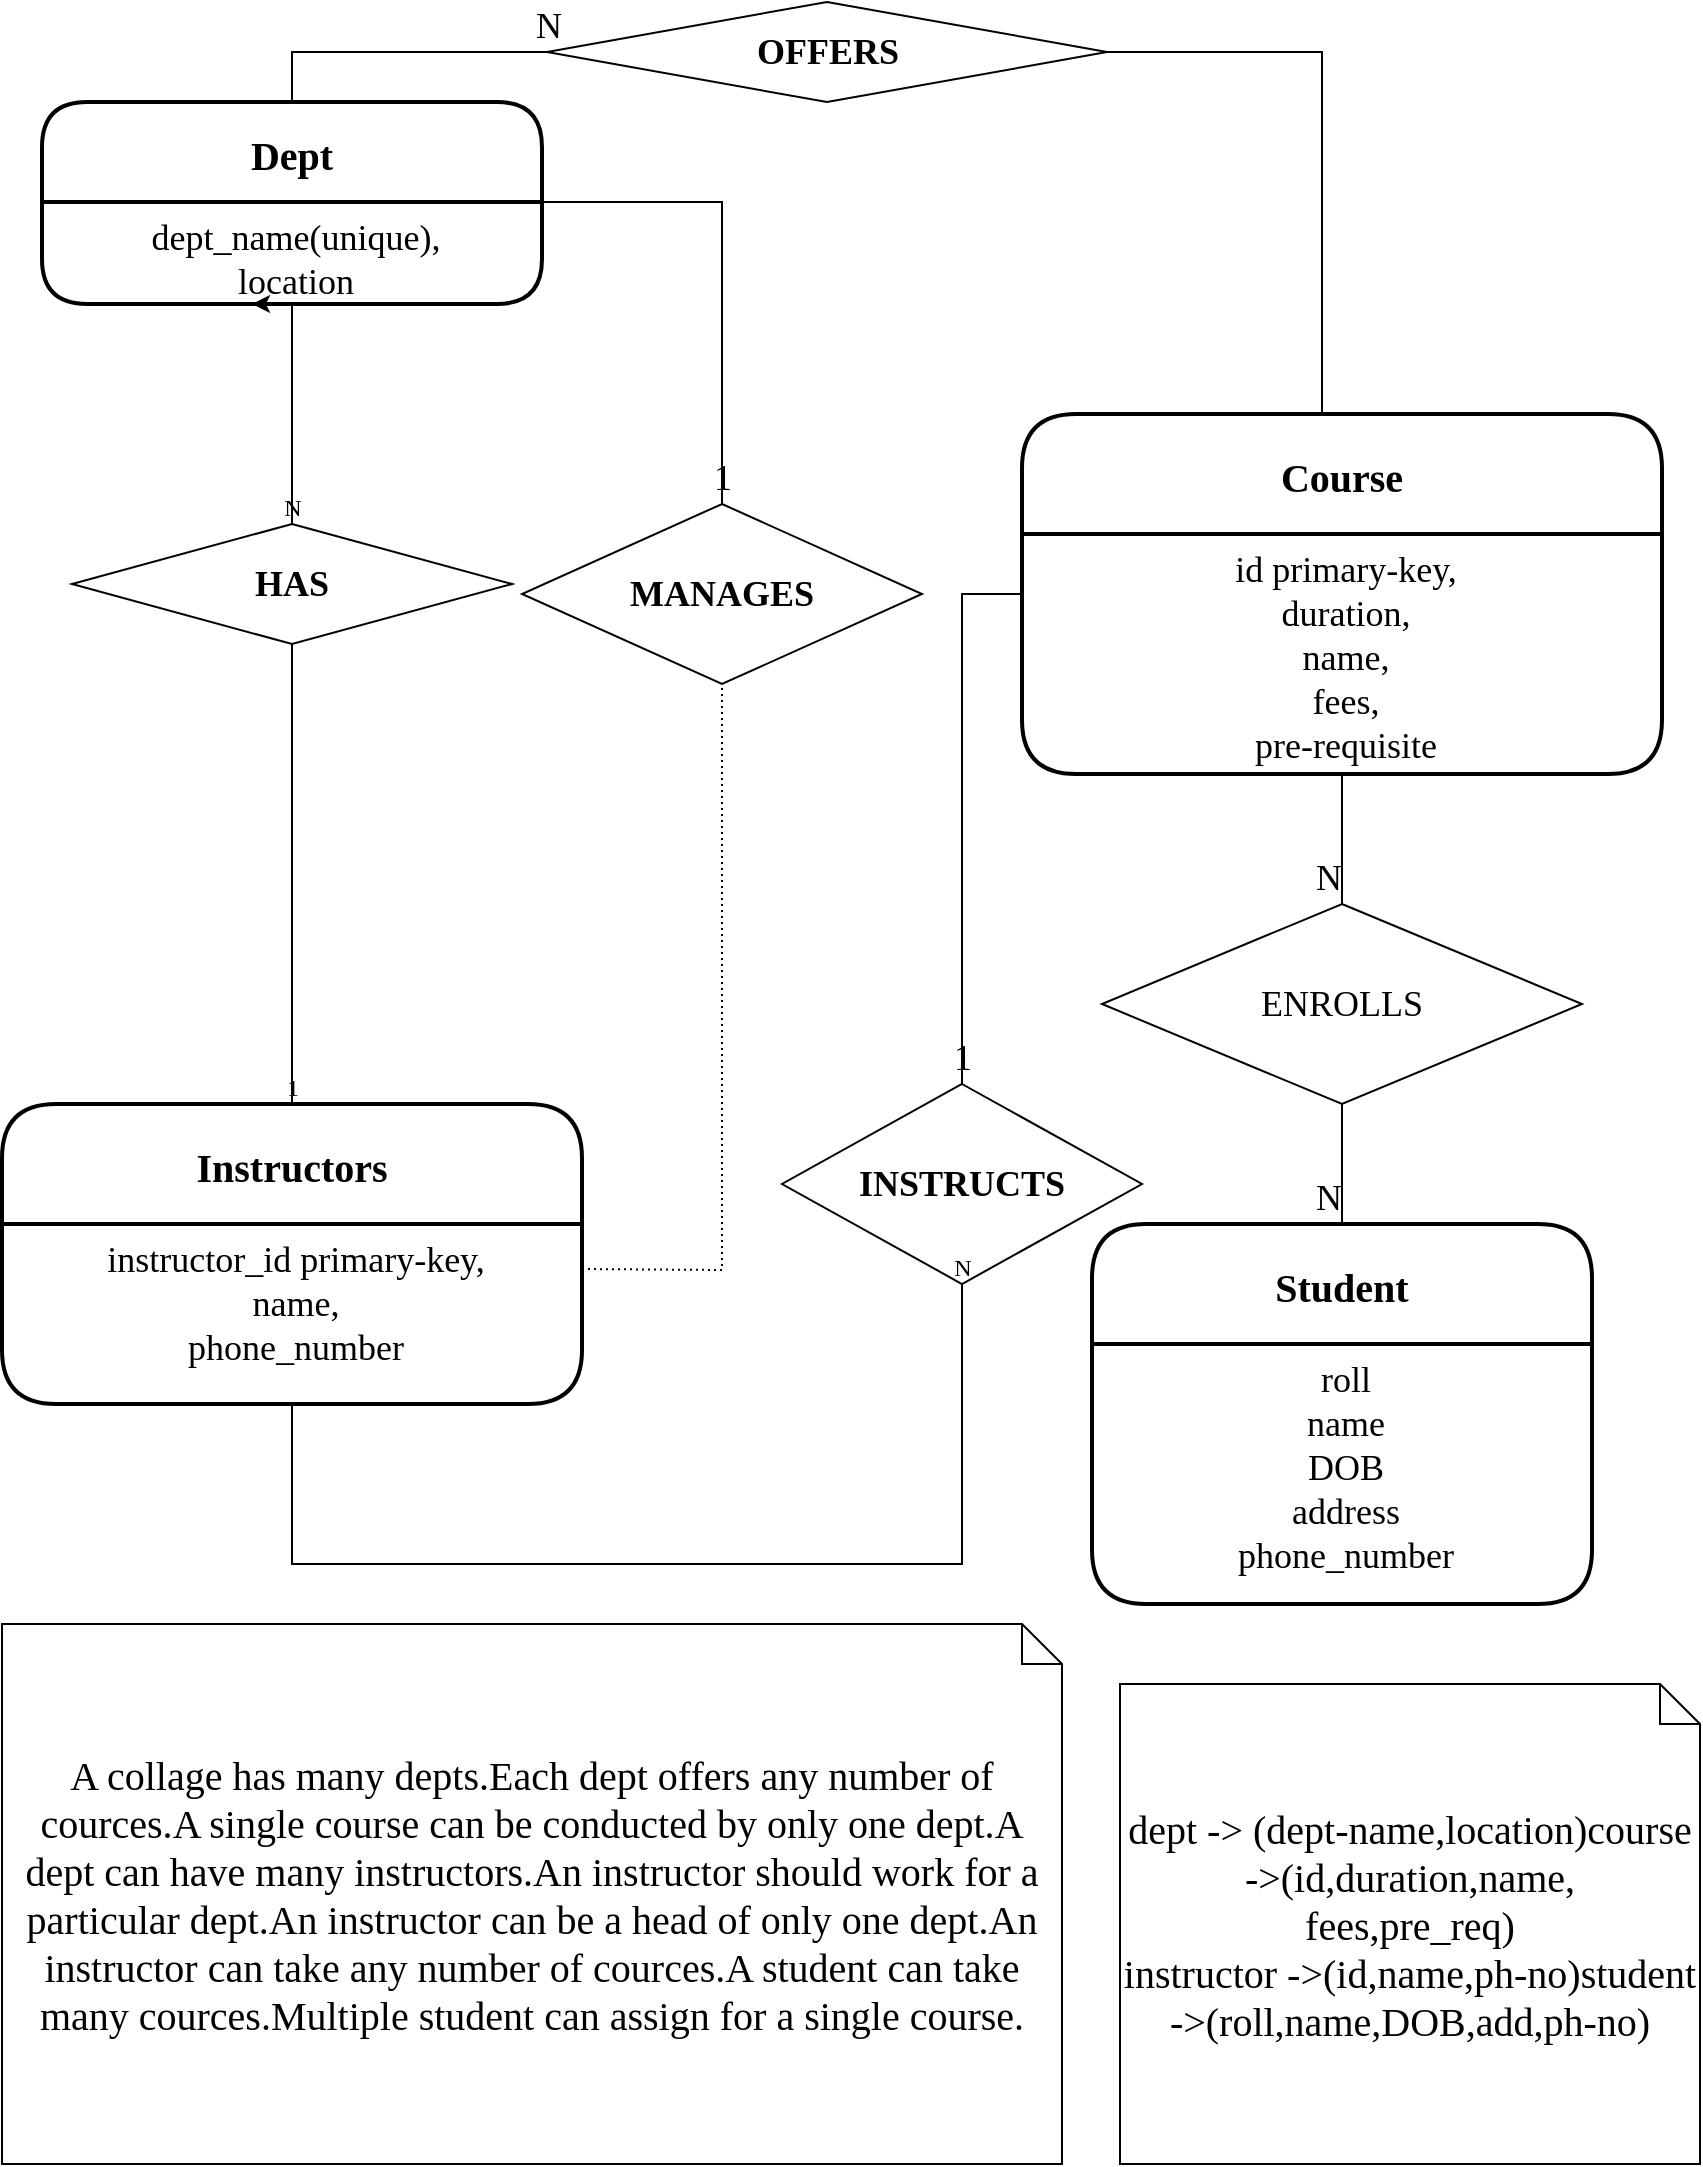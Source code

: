 <mxfile>
    <diagram id="PUQo0vrWlcjdK5j6cevv" name="Page-1">
        <mxGraphModel dx="2002" dy="1320" grid="1" gridSize="10" guides="1" tooltips="1" connect="1" arrows="1" fold="1" page="1" pageScale="1" pageWidth="850" pageHeight="1100" math="0" shadow="0">
            <root>
                <mxCell id="0"/>
                <mxCell id="1" parent="0"/>
                <mxCell id="12" value="Dept" style="swimlane;childLayout=stackLayout;horizontal=1;startSize=50;horizontalStack=0;rounded=1;fontSize=20;fontStyle=1;strokeWidth=2;resizeParent=0;resizeLast=1;shadow=0;dashed=0;align=center;fontFamily=Lucida Console;" parent="1" vertex="1">
                    <mxGeometry x="20" y="69" width="250" height="101" as="geometry"/>
                </mxCell>
                <mxCell id="13" value="dept_name(unique),&#10;location" style="align=center;strokeColor=none;fillColor=none;spacingLeft=4;fontSize=18;verticalAlign=top;resizable=0;rotatable=0;part=1;fontStyle=0;fontFamily=Lucida Console;" parent="12" vertex="1">
                    <mxGeometry y="50" width="250" height="51" as="geometry"/>
                </mxCell>
                <mxCell id="17" value="&lt;b&gt;OFFERS&lt;/b&gt;" style="shape=rhombus;perimeter=rhombusPerimeter;whiteSpace=wrap;html=1;align=center;fontSize=18;fontFamily=Lucida Console;" parent="1" vertex="1">
                    <mxGeometry x="272.5" y="19" width="280" height="50" as="geometry"/>
                </mxCell>
                <mxCell id="23" value="" style="endArrow=none;html=1;rounded=0;fontSize=18;entryX=0;entryY=0.5;entryDx=0;entryDy=0;exitX=0.5;exitY=0;exitDx=0;exitDy=0;fontFamily=Lucida Console;align=center;" parent="1" source="12" target="17" edge="1">
                    <mxGeometry relative="1" as="geometry">
                        <mxPoint x="150" y="20" as="sourcePoint"/>
                        <mxPoint x="410" y="139.23" as="targetPoint"/>
                        <Array as="points">
                            <mxPoint x="145" y="44"/>
                        </Array>
                    </mxGeometry>
                </mxCell>
                <mxCell id="24" value="N" style="resizable=0;html=1;align=center;verticalAlign=bottom;fontSize=18;fontFamily=Lucida Console;" parent="23" connectable="0" vertex="1">
                    <mxGeometry x="1" relative="1" as="geometry"/>
                </mxCell>
                <mxCell id="25" value="" style="endArrow=none;html=1;rounded=0;fontSize=18;exitX=1;exitY=0.5;exitDx=0;exitDy=0;fontFamily=Lucida Console;align=center;" parent="1" edge="1" source="17">
                    <mxGeometry relative="1" as="geometry">
                        <mxPoint x="570" y="139.23" as="sourcePoint"/>
                        <mxPoint x="660" y="280" as="targetPoint"/>
                        <Array as="points">
                            <mxPoint x="660" y="44"/>
                        </Array>
                    </mxGeometry>
                </mxCell>
                <mxCell id="26" value="1" style="resizable=0;html=1;align=center;verticalAlign=bottom;fontSize=18;fontFamily=Lucida Console;" parent="25" connectable="0" vertex="1">
                    <mxGeometry x="1" relative="1" as="geometry"/>
                </mxCell>
                <mxCell id="32" value="Course" style="swimlane;childLayout=stackLayout;horizontal=1;startSize=60;horizontalStack=0;rounded=1;fontSize=20;fontStyle=1;strokeWidth=2;resizeParent=0;resizeLast=1;shadow=0;dashed=0;align=center;fontFamily=Lucida Console;" parent="1" vertex="1">
                    <mxGeometry x="510" y="225" width="320" height="180" as="geometry"/>
                </mxCell>
                <mxCell id="33" value="id primary-key,&#10;duration,&#10;name,&#10;fees,&#10;pre-requisite" style="align=center;strokeColor=none;fillColor=none;spacingLeft=4;fontSize=18;verticalAlign=top;resizable=0;rotatable=0;part=1;fontFamily=Lucida Console;" parent="32" vertex="1">
                    <mxGeometry y="60" width="320" height="120" as="geometry"/>
                </mxCell>
                <mxCell id="35" value="&lt;b&gt;HAS&lt;/b&gt;" style="shape=rhombus;perimeter=rhombusPerimeter;whiteSpace=wrap;html=1;align=center;fontSize=18;fontFamily=Lucida Console;" parent="1" vertex="1">
                    <mxGeometry x="35" y="280" width="220" height="60" as="geometry"/>
                </mxCell>
                <mxCell id="36" value="Instructors" style="swimlane;childLayout=stackLayout;horizontal=1;startSize=60;horizontalStack=0;rounded=1;fontSize=20;fontStyle=1;strokeWidth=2;resizeParent=0;resizeLast=1;shadow=0;dashed=0;align=center;fontFamily=Lucida Console;" parent="1" vertex="1">
                    <mxGeometry y="570" width="290" height="150" as="geometry"/>
                </mxCell>
                <mxCell id="37" value="instructor_id primary-key,&#10;name,&#10;phone_number" style="align=center;strokeColor=none;fillColor=none;spacingLeft=4;fontSize=18;verticalAlign=top;resizable=0;rotatable=0;part=1;fontStyle=0;fontFamily=Lucida Console;" parent="36" vertex="1">
                    <mxGeometry y="60" width="290" height="90" as="geometry"/>
                </mxCell>
                <mxCell id="40" style="edgeStyle=none;html=1;exitX=0.5;exitY=1;exitDx=0;exitDy=0;fontSize=18;fontFamily=Lucida Console;align=center;" parent="1" source="13" edge="1">
                    <mxGeometry relative="1" as="geometry">
                        <mxPoint x="125" y="170" as="targetPoint"/>
                    </mxGeometry>
                </mxCell>
                <mxCell id="44" value="" style="endArrow=none;html=1;rounded=0;fontSize=18;entryX=0.5;entryY=0;entryDx=0;entryDy=0;exitX=0;exitY=0.25;exitDx=0;exitDy=0;fontFamily=Lucida Console;align=center;" parent="1" source="33" target="41" edge="1">
                    <mxGeometry relative="1" as="geometry">
                        <mxPoint x="480" y="380" as="sourcePoint"/>
                        <mxPoint x="750" y="540" as="targetPoint"/>
                        <Array as="points">
                            <mxPoint x="480" y="315"/>
                        </Array>
                    </mxGeometry>
                </mxCell>
                <mxCell id="45" value="1" style="resizable=0;html=1;align=center;verticalAlign=bottom;fontSize=18;fontFamily=Lucida Console;" parent="44" connectable="0" vertex="1">
                    <mxGeometry x="1" relative="1" as="geometry"/>
                </mxCell>
                <mxCell id="41" value="&lt;b&gt;INSTRUCTS&lt;/b&gt;" style="shape=rhombus;perimeter=rhombusPerimeter;whiteSpace=wrap;html=1;align=center;fontSize=18;fontFamily=Lucida Console;" parent="1" vertex="1">
                    <mxGeometry x="390" y="560" width="180" height="100" as="geometry"/>
                </mxCell>
                <mxCell id="48" value="" style="endArrow=none;html=1;rounded=0;entryX=0.5;entryY=1;entryDx=0;entryDy=0;exitX=0.5;exitY=1;exitDx=0;exitDy=0;fontFamily=Lucida Console;align=center;" edge="1" parent="1" source="37" target="41">
                    <mxGeometry relative="1" as="geometry">
                        <mxPoint x="310" y="800" as="sourcePoint"/>
                        <mxPoint x="470" y="800" as="targetPoint"/>
                        <Array as="points">
                            <mxPoint x="145" y="800"/>
                            <mxPoint x="480" y="800"/>
                        </Array>
                    </mxGeometry>
                </mxCell>
                <mxCell id="49" value="N" style="resizable=0;html=1;align=center;verticalAlign=bottom;fontFamily=Lucida Console;" connectable="0" vertex="1" parent="48">
                    <mxGeometry x="1" relative="1" as="geometry"/>
                </mxCell>
                <mxCell id="52" value="" style="endArrow=none;html=1;rounded=0;exitX=0.5;exitY=1;exitDx=0;exitDy=0;fontFamily=Lucida Console;align=center;entryX=0.5;entryY=0;entryDx=0;entryDy=0;" edge="1" parent="1" source="35" target="36">
                    <mxGeometry relative="1" as="geometry">
                        <mxPoint x="110" y="460" as="sourcePoint"/>
                        <mxPoint x="140" y="530" as="targetPoint"/>
                    </mxGeometry>
                </mxCell>
                <mxCell id="53" value="1" style="resizable=0;html=1;align=center;verticalAlign=bottom;fontFamily=Lucida Console;" connectable="0" vertex="1" parent="52">
                    <mxGeometry x="1" relative="1" as="geometry"/>
                </mxCell>
                <mxCell id="54" value="" style="endArrow=none;html=1;rounded=0;exitX=0.5;exitY=1;exitDx=0;exitDy=0;entryX=0.5;entryY=0;entryDx=0;entryDy=0;fontFamily=Lucida Console;align=center;" edge="1" parent="1" source="13" target="35">
                    <mxGeometry relative="1" as="geometry">
                        <mxPoint x="120" y="200" as="sourcePoint"/>
                        <mxPoint x="280" y="200" as="targetPoint"/>
                        <Array as="points"/>
                    </mxGeometry>
                </mxCell>
                <mxCell id="55" value="N" style="resizable=0;html=1;align=center;verticalAlign=bottom;fontFamily=Lucida Console;" connectable="0" vertex="1" parent="54">
                    <mxGeometry x="1" relative="1" as="geometry"/>
                </mxCell>
                <mxCell id="56" value="" style="endArrow=none;html=1;rounded=0;dashed=1;dashPattern=1 2;exitX=1;exitY=0.25;exitDx=0;exitDy=0;fontFamily=Lucida Console;align=center;" edge="1" parent="1" source="37">
                    <mxGeometry relative="1" as="geometry">
                        <mxPoint x="270" y="630" as="sourcePoint"/>
                        <mxPoint x="360" y="360" as="targetPoint"/>
                        <Array as="points">
                            <mxPoint x="360" y="653"/>
                        </Array>
                    </mxGeometry>
                </mxCell>
                <mxCell id="57" value="1" style="resizable=0;html=1;align=center;verticalAlign=bottom;fontFamily=Lucida Console;" connectable="0" vertex="1" parent="56">
                    <mxGeometry x="1" relative="1" as="geometry"/>
                </mxCell>
                <mxCell id="58" value="&lt;span style=&quot;font-size: 18px;&quot;&gt;&lt;b&gt;MANAGES&lt;/b&gt;&lt;/span&gt;" style="shape=rhombus;perimeter=rhombusPerimeter;whiteSpace=wrap;html=1;align=center;fontFamily=Lucida Console;" vertex="1" parent="1">
                    <mxGeometry x="260" y="270" width="200" height="90" as="geometry"/>
                </mxCell>
                <mxCell id="59" value="" style="endArrow=none;html=1;rounded=0;fontSize=18;exitX=1;exitY=0;exitDx=0;exitDy=0;entryX=0.5;entryY=0;entryDx=0;entryDy=0;fontFamily=Lucida Console;align=center;" edge="1" parent="1" source="13" target="58">
                    <mxGeometry relative="1" as="geometry">
                        <mxPoint x="260" y="140" as="sourcePoint"/>
                        <mxPoint x="420" y="140" as="targetPoint"/>
                        <Array as="points">
                            <mxPoint x="360" y="119"/>
                        </Array>
                    </mxGeometry>
                </mxCell>
                <mxCell id="60" value="1" style="resizable=0;html=1;align=center;verticalAlign=bottom;fontSize=18;fontFamily=Lucida Console;" connectable="0" vertex="1" parent="59">
                    <mxGeometry x="1" relative="1" as="geometry"/>
                </mxCell>
                <mxCell id="61" value="Student" style="swimlane;childLayout=stackLayout;horizontal=1;startSize=60;horizontalStack=0;rounded=1;fontSize=20;fontStyle=1;strokeWidth=2;resizeParent=0;resizeLast=1;shadow=0;dashed=0;align=center;fontFamily=Lucida Console;" vertex="1" parent="1">
                    <mxGeometry x="545" y="630" width="250" height="190" as="geometry"/>
                </mxCell>
                <mxCell id="62" value="roll&#10;name&#10;DOB&#10;address&#10;phone_number" style="align=center;strokeColor=none;fillColor=none;spacingLeft=4;fontSize=18;verticalAlign=top;resizable=0;rotatable=0;part=1;fontFamily=Lucida Console;fontStyle=0" vertex="1" parent="61">
                    <mxGeometry y="60" width="250" height="130" as="geometry"/>
                </mxCell>
                <mxCell id="66" value="ENROLLS" style="shape=rhombus;perimeter=rhombusPerimeter;whiteSpace=wrap;html=1;align=center;fontFamily=Lucida Console;fontSize=18;" vertex="1" parent="1">
                    <mxGeometry x="550" y="470" width="240" height="100" as="geometry"/>
                </mxCell>
                <mxCell id="67" value="" style="endArrow=none;html=1;rounded=0;fontFamily=Lucida Console;fontSize=18;exitX=0.5;exitY=1;exitDx=0;exitDy=0;entryX=0.5;entryY=0;entryDx=0;entryDy=0;" edge="1" parent="1" source="66" target="61">
                    <mxGeometry relative="1" as="geometry">
                        <mxPoint x="630" y="670" as="sourcePoint"/>
                        <mxPoint x="790" y="670" as="targetPoint"/>
                    </mxGeometry>
                </mxCell>
                <mxCell id="68" value="N" style="resizable=0;html=1;align=right;verticalAlign=bottom;fontFamily=Lucida Console;fontSize=18;" connectable="0" vertex="1" parent="67">
                    <mxGeometry x="1" relative="1" as="geometry"/>
                </mxCell>
                <mxCell id="71" value="" style="endArrow=none;html=1;rounded=0;fontFamily=Lucida Console;fontSize=18;exitX=0.5;exitY=1;exitDx=0;exitDy=0;entryX=0.5;entryY=0;entryDx=0;entryDy=0;" edge="1" parent="1" source="33" target="66">
                    <mxGeometry relative="1" as="geometry">
                        <mxPoint x="610" y="510" as="sourcePoint"/>
                        <mxPoint x="770" y="510" as="targetPoint"/>
                    </mxGeometry>
                </mxCell>
                <mxCell id="72" value="N" style="resizable=0;html=1;align=right;verticalAlign=bottom;fontFamily=Lucida Console;fontSize=18;" connectable="0" vertex="1" parent="71">
                    <mxGeometry x="1" relative="1" as="geometry"/>
                </mxCell>
                <mxCell id="73" value="&lt;div style=&quot;font-size: 20px;&quot;&gt;A collage has many depts.&lt;span style=&quot;background-color: initial;&quot;&gt;Each dept offers any number of cources.&lt;/span&gt;&lt;span style=&quot;text-align: left; background-color: initial;&quot;&gt;A single course can be conducted by only one dept.&lt;/span&gt;&lt;span style=&quot;background-color: initial;&quot;&gt;A dept can have many instructors.&lt;/span&gt;&lt;span style=&quot;background-color: initial;&quot;&gt;An instructor should work for a particular dept.&lt;/span&gt;&lt;span style=&quot;background-color: initial;&quot;&gt;An instructor can be a head of only one dept.&lt;/span&gt;&lt;span style=&quot;background-color: initial;&quot;&gt;An instructor can take any number of cources.&lt;/span&gt;&lt;span style=&quot;background-color: initial;&quot;&gt;A student can take many cources.&lt;/span&gt;&lt;span style=&quot;background-color: initial;&quot;&gt;Multiple student can assign for a single course.&lt;/span&gt;&lt;/div&gt;" style="shape=note;size=20;whiteSpace=wrap;html=1;fontFamily=Lucida Console;fontSize=18;" vertex="1" parent="1">
                    <mxGeometry y="830" width="530" height="270" as="geometry"/>
                </mxCell>
                <mxCell id="74" value="&lt;div&gt;dept -&amp;gt; (dept-name,location)&lt;span style=&quot;background-color: initial;&quot;&gt;course -&amp;gt;(id,duration,name,&lt;/span&gt;&lt;/div&gt;&lt;div&gt;&lt;span style=&quot;background-color: initial;&quot;&gt;fees,pre_req)&lt;/span&gt;&lt;/div&gt;&lt;div&gt;&lt;span style=&quot;background-color: initial;&quot;&gt;instructor -&amp;gt;(id,name,ph-no)&lt;/span&gt;&lt;span style=&quot;background-color: initial;&quot;&gt;student -&amp;gt;(roll,name,DOB,add,ph-no)&lt;/span&gt;&lt;/div&gt;" style="shape=note;size=20;whiteSpace=wrap;html=1;fontFamily=Lucida Console;fontSize=20;" vertex="1" parent="1">
                    <mxGeometry x="559" y="860" width="290" height="240" as="geometry"/>
                </mxCell>
            </root>
        </mxGraphModel>
    </diagram>
</mxfile>